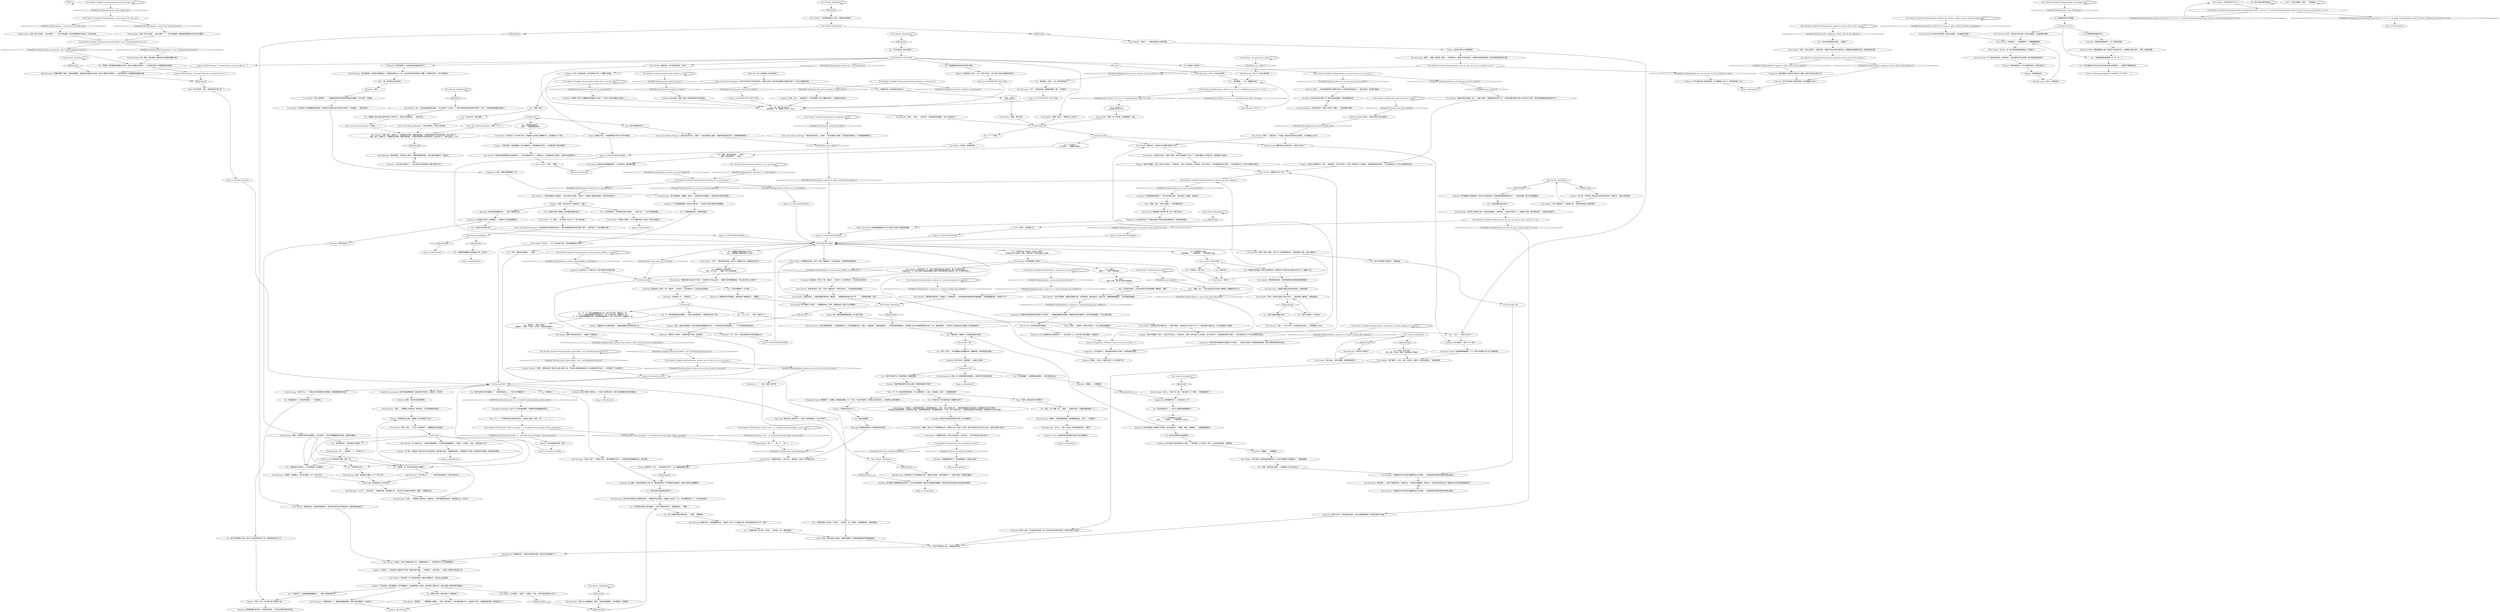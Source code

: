 # WHIRLING F1 / HARDIE AUTHORITY WC
# THE WHITE CHECK TO GET TO KLAASJE
# ==================================================
digraph G {
	  0 [label="START"];
	  1 [label="input"];
	  2 [label="You: “你先是告诉我有人被*强暴*了，却又不愿意说是*谁*。简直是废话！”（跺脚。）"];
	  3 [label="Authority: 大家都能看出来你做了一些错误的选择，下次你必须想出更好的说辞。"];
	  4 [label="The Gardener: “他当然是种族主义者了，看看他有多胖吧。”"];
	  5 [label="Kim Kitsuragi: “发生什么事了？”警督小声说，“我们彻底被*打败*了。在情况变得更加糟糕之前，我们走吧。”"];
	  6 [label="Authority: 没有‘回头路’了。"];
	  7 [label="You: “我明白了。再问个问题？”\n“我明白了，很好。可以的，没关系。还有别的问题吗？”"];
	  8 [label="Titus Hardie: “说你自己去吧。”他放下啤酒。“我们已经奉献了*十年*了！在我们重整马丁内斯之前，这里就是个垃圾场。”"];
	  9 [label="Authority: 还没到那一步——继续努力。"];
	  10 [label="Titus Hardie: “你想跟她谈谈吗，条子？行啊，我就给你一个谈话的机会，但你得给我放尊重点。”"];
	  11 [label="You: “谢谢，我们会找她的。”（总结。）\n“谢谢，我会找她的。”（总结。）"];
	  12 [label="Titus Hardie: “是啊——金发女郎，个子高挑。就在你们的房间过去两间。”他冲着楼上点点头。"];
	  13 [label="Jump to: [LYNCHUBENDGAME]"];
	  14 [label="Titus Hardie: “你指瑞瓦肖？不，她是个移民或者流民之类的吧。整个冬天都待在这儿。”\n“你指瑞瓦肖？不，我们的奥兰治迪斯科舞蹈小姐是个移民或者流民之类的吧。整个冬天都待在这儿。”"];
	  15 [label="You: “性，毒品*和*卡拉OK？”\n（局促地笑）“性，毒品和卡拉OK，对吗？”"];
	  16 [label="AUTHORITYWC FAIL HUB"];
	  17 [label="Titus Hardie: Variable[\"whirling.garte_vanishment_failed\"]"];
	  18 [label="Variable[\"whirling.garte_vanishment_failed\"]", shape=diamond];
	  19 [label="!(Variable[\"whirling.garte_vanishment_failed\"])", shape=diamond];
	  20 [label="You: “这与你无关，餐厅经理！”"];
	  21 [label="Garte, the Cafeteria Manager: “你是有……？”"];
	  22 [label="Titus Hardie: “而你真正做的事真的太他妈特别了——在我们面前吓尿了？”他靠过去。“到处骚扰街上的孩子，没有任何过错的孩子？”"];
	  23 [label="Titus Hardie: “我相信你说的。”他点点头。“要知道，卡莉在一家枪械店工作。”"];
	  24 [label="Titus Hardie: “伙计们……”大个子回头看了看。“你们能理解他在干嘛吗？”"];
	  25 [label="Titus Hardie: “你他妈的……”他凑得更近了，眯着眼睛看着你。"];
	  26 [label="Jump to: [Untitled hub (03)]"];
	  27 [label="Theo: “不，”一个平静的声音从房间后方传来：“他会这么做的。来吧，孩子——三、二……”"];
	  28 [label="Alain: “是啊，因为我还有点*想看*呢。”"];
	  29 [label="You: “没错，我们恢复正常吧，一起假装这一切从未发生过。”"];
	  30 [label="Authority: 别让他喝了。再试一次，快点！"];
	  31 [label="Titus Hardie: “卡拉洁·阿曼多。她就住在褴褛飞旋。长得很漂亮，银色连体衣，金色头发。”提图斯整理着帽子。“多多益善的阿曼多。”"];
	  32 [label="Jump to: [LYNCHUBENDGAME]"];
	  33 [label="Authority: 发生什么事了？你这是自作自受。你上次本应该让枪发挥作用的！你现在打算怎么脱身？"];
	  34 [label="Composure: 他试图让自己听上去很随意——但他脖子上的肌肉都绷紧了。"];
	  35 [label="Volition: 恐怕也不是*你*所想的那样。"];
	  36 [label="Untitled hub"];
	  37 [label="You: “我没有说任何种族歧视的言论！”"];
	  38 [label="Volition: 拜托，根本没有什么集会。直接问问题吧，你得把种族集会这件事抛到脑后。"];
	  39 [label="Titus Hardie: “你*他妈*在干什么？”"];
	  40 [label="Kim Kitsuragi: “可是……”警督看上去很忧虑，他低声说：“我不想把我的枪给你，特别是经过上一次之后。”"];
	  41 [label="Hand/Eye Coordination: 你的手指包裹着枪柄，食指滑进了扳机环。这是这样，开枪吧！"];
	  42 [label="You: “我准备自杀了，你这该死的婊子。”（扣动扳机。）"];
	  43 [label="Titus Hardie: Variable[\"whirling.hardie_took_loaded_gun\"]"];
	  44 [label="Variable[\"whirling.hardie_took_loaded_gun\"]", shape=diamond];
	  45 [label="!(Variable[\"whirling.hardie_took_loaded_gun\"])", shape=diamond];
	  46 [label="Volition: 不！还给曷城警督吧。现在还不算太迟——你仍然可以把它扭转为某种策略。"];
	  47 [label="Perception (Hearing): 在这个小小的机械装置里，你能够听到弹簧绷紧的声音……"];
	  48 [label="Authority: 二！一！快点，做好*这件*事。"];
	  49 [label="Authority: 不要有什么*扭转*，只要做*诚实*的事。扣动扳机！"];
	  50 [label="You: “恭喜你。我所看到的就是你们坐在一起讨论*莫妮卡的咪咪*——与此同时还有一位强暴受害者在那里。”"];
	  51 [label="Untitled hub (03)"];
	  52 [label="You: “所以你的意思是你们俩……很亲密？”"];
	  53 [label="Electrochemistry: 还有她和提图斯的*派对*又是怎么回事？听起来很有趣。"];
	  54 [label="Titus Hardie: Variable[\"whirling.hardies_suggestion_whats_with_all_the_silences\"]"];
	  55 [label="Variable[\"whirling.hardies_suggestion_whats_with_all_the_silences\"]", shape=diamond];
	  56 [label="!(Variable[\"whirling.hardies_suggestion_whats_with_all_the_silences\"])", shape=diamond];
	  57 [label="You: “大家都冷静！这只是一个表演！”（转向金）“金，请把枪给我？”"];
	  58 [label="Authority: 他已经受够了，现在他真的准备惹毛他们了。"];
	  59 [label="You: “金，我得到的回复根本没用。”（低声）“请帮帮我。”"];
	  60 [label="Titus Hardie: “别再丢人现眼了。你不*需要*知道，明白吗？我们已经解决了。”"];
	  61 [label="Titus Hardie: “怎么，现在你就当着我们的面——陷入某种*个人危机*了？”他似乎被这种突如其来的示弱吓了一跳。“少在我的酒吧里故作高深了。”"];
	  62 [label="Kim Kitsuragi: “我们已经*深深*陷入闹剧的泥潭了，”警督低声对你说到，又朝着门口走近了一步。“我们需要冷静一下，*之后*重头再来。”"];
	  63 [label="Titus Hardie: “你当然有！你一直在我的镇子上煽动*种族暴力*，到处说人是吉皮特。"];
	  64 [label="Titus Hardie: “滚出去，你这个种族歧视的小丑。”提图斯指着大门。“我的镇子决不允许有种族集会。”"];
	  65 [label="Authority: 你快被撕成碎片了！应该带着枪的，你是怎么想的？！"];
	  66 [label="Half Light: 我的天哪，别再这样了！不要！你的脸颊涨红，还出了很多汗……"];
	  67 [label="You: “你他妈的最好放尊重一点：五、四、三……”"];
	  68 [label="You: 把枪管放进自己的嘴里。"];
	  69 [label="Half Light: 警督的脸庞掠过一抹真情实感的恐慌。"];
	  70 [label="Kim Kitsuragi: “谢谢你。”他把枪塞回枪套，然后看着房间说：“大家，没什么好担心的——我的搭档就喜欢开这种玩笑。他就是你们口中的*阴郁*。”\n“你承诺过这能说得通的，但它根本说不通。”他把枪塞回枪套，然后看着房间说：“大家，没什么好担心的——我的搭档就喜欢开这种玩笑。他就是你们口中的*阴郁*。”"];
	  71 [label="The Gardener: “别指望你的*自杀未遂*能赢得这些人的同情——也别指望他们很快会把这件事抛之脑后。”"];
	  72 [label="Electrochemistry: 没错！来一段激情四射的慢跑吧，让那些不好的想法远离你。"];
	  73 [label="You: “我之前就问过了——你为什么要把受害者藏起来？”"];
	  74 [label="Untitled hub (02)"];
	  75 [label="Shanky: “就像是卡拉OK事件重演了，或是像他骚扰过的其他女孩一样。”"];
	  76 [label="Titus Hardie: “你说我们没有*帮助*别人？”他放下啤酒。“我做这份工作已经*十年*了！在我们接手这里之前，马丁内斯就是个垃圾场。”"];
	  77 [label="Titus Hardie: “只要你能*尊重*她。不准质问，不准骚扰她——否则就准备好被满货車的痛苦碾压。”他紧紧握着双拳。“听明白了吗？”"];
	  78 [label="Titus Hardie: Variable[\"whirling.hardies_composure_rc_klaasje_keeping_shit_together\"]"];
	  79 [label="Variable[\"whirling.hardies_composure_rc_klaasje_keeping_shit_together\"]", shape=diamond];
	  80 [label="!(Variable[\"whirling.hardies_composure_rc_klaasje_keeping_shit_together\"])", shape=diamond];
	  81 [label="Titus Hardie: Variable[\"whirling.klaasjeone_result_forgot_cop\"]"];
	  82 [label="Variable[\"whirling.klaasjeone_result_forgot_cop\"]", shape=diamond];
	  83 [label="!(Variable[\"whirling.klaasjeone_result_forgot_cop\"])", shape=diamond];
	  84 [label="Titus Hardie: Variable[\"whirling.hardies_reaction_speed_graffito_is_still_there\"]"];
	  85 [label="Variable[\"whirling.hardies_reaction_speed_graffito_is_still_there\"]", shape=diamond];
	  86 [label="!(Variable[\"whirling.hardies_reaction_speed_graffito_is_still_there\"])", shape=diamond];
	  87 [label="You: “上床了？”\n“你们上床了吗？”"];
	  88 [label="Titus Hardie: “那你是想去找他，还是想用更多的问题来纠缠老提图斯？”"];
	  89 [label="Titus Hardie: “那是你自己的问题，伙计。”他放下啤酒。“我管理这里已经十年了，你真该看看在我们过来*之前*的马丁内斯。现在这里快跟加姆洛克差不多了。”"];
	  90 [label="Kim Kitsuragi: “为什么？你自己有枪啊。”"];
	  91 [label="You: 树立在他们眼中的权威。"];
	  92 [label="You: Variable[\"whirling.hardie_authority_wc_to_get_klaasje\"]"];
	  93 [label="Variable[\"whirling.hardie_authority_wc_to_get_klaasje\"]", shape=diamond];
	  94 [label="!(Variable[\"whirling.hardie_authority_wc_to_get_klaasje\"])", shape=diamond];
	  95 [label="Jump to: [Hardiehub1]"];
	  96 [label="Titus Hardie: “真是够了……”提图斯擦了擦额头。“好吧，我们知道了，别在我的酒里下料！”他放低了声音。“我更喜欢塞尔维，她到底怎么了？”"];
	  97 [label="Eugene: “当然有了。卡莉说他们大量采购了彩纸、缎带还有扩音器……”他摇摇头。“还有*烟火*！卡莉在一家狂欢节商品店工作。”"];
	  98 [label="Titus Hardie: IsKimHere()"];
	  99 [label="IsKimHere()", shape=diamond];
	  100 [label="!(IsKimHere())", shape=diamond];
	  101 [label="Titus Hardie: IsKimHere()"];
	  102 [label="IsKimHere()", shape=diamond];
	  103 [label="!(IsKimHere())", shape=diamond];
	  104 [label="Eugene: “这个嘛，卡莉说你一直在成人尿布店附近转悠。只看不买，还羞于寻求帮助。”"];
	  105 [label="Kim Kitsuragi: “是啊——粪便、排泄物、便便——污秽的笑话，”警督干巴巴地总结。“如果你没有更多想说的，我们继续回到提问环节吧。”"];
	  106 [label="You: “什么？谁？——我吗？这是什么？”"];
	  107 [label="You: “我是有饮酒问题，而非对饮酒有意见。我同样也*不知道*怎么做好自己的工作，就跟你一样。”"];
	  108 [label="You: “你错了，我的确认识。”"];
	  109 [label="Kim Kitsuragi: “如果我们能建立起时间线的话，会很有帮助。”"];
	  110 [label="Jump to: [Hardiehub1]"];
	  111 [label="Titus Hardie: 他重复着：“是*法律*解决的，对吧？”"];
	  112 [label="You: “如果金在场，他会知道应该说什么。”"];
	  113 [label="You: “我要把你愚蠢的长毛脑袋扯下来，加尔特！”"];
	  114 [label="Kim Kitsuragi: “大家都冷静一下，”警督试图挽救局面。“我们有些问题想问，仅此而已。”"];
	  115 [label="You: “我才不是种族主义者！我只关心瑞瓦肖和它的人民，如果某些外国人认为……”"];
	  116 [label="Jump to: [NewspaperEndgame(\"HARDIES_SUICIDE\",  ...]"];
	  117 [label="Titus Hardie: “伙计们，这个条子竟然真的威胁要自杀，真是疯了。”"];
	  118 [label="Perception (Taste): 嘴唇尝到了一丝酸味，就像是腐蚀物。在一个冬天，年幼的你曾有一次把舌头贴在铁栏杆上。那是很久以前的事情了……"];
	  119 [label="You: “那个该死的婊子离开我了，我就知道。”"];
	  120 [label="Kim Kitsuragi: “没什么，只是个小误会。我们继续提问吧——警官？”"];
	  121 [label="Titus Hardie: “有啊，我有个问题。”那个大个子突然爆笑出声。“那他妈是什么鬼，你是个娘炮吗？”"];
	  122 [label="You: “强暴是什么时候的事？”\n“那么，呃，那个……强暴，是什么时候的事？”"];
	  123 [label="Empathy: 有点不对劲，他的愤怒……是因为占有欲。"];
	  124 [label="Titus Hardie: 他靠过去。“现在你又对*啤酒*有意见了吗？”"];
	  125 [label="You: “卡拉洁·阿曼多。很好。”（保持镇定。）"];
	  126 [label="You: Variable[\"whirling.hardies_composure_rc_klaasje_keeping_shit_together\"]"];
	  127 [label="Variable[\"whirling.hardies_composure_rc_klaasje_keeping_shit_together\"]", shape=diamond];
	  128 [label="!(Variable[\"whirling.hardies_composure_rc_klaasje_keeping_shit_together\"])", shape=diamond];
	  129 [label="Endurance: 听上去像是你的心脏病发作了——无论你说了什么，都不至于如此*糟糕*。请放松吧。"];
	  130 [label="Titus Hardie: IsKimHere()"];
	  131 [label="IsKimHere()", shape=diamond];
	  132 [label="!(IsKimHere())", shape=diamond];
	  133 [label="Authority: 她话说到一半停了下来。就这样——你成功了。他打算坦白了，但也有自己的条件。"];
	  134 [label="Titus Hardie: IsKimHere()"];
	  135 [label="IsKimHere()", shape=diamond];
	  136 [label="!(IsKimHere())", shape=diamond];
	  137 [label="Glen: “接着，老大！”高大的金发男子扔给他一罐啤酒，提图斯把它打开了。"];
	  138 [label="You: “大家都冷静！这只是一个表演！”（转向金）“金，你的枪。你的要更好些，更能说得通。”"];
	  139 [label="Titus Hardie: “行啊——随便。”"];
	  140 [label="Titus Hardie: “一直在说种族主义的鬼话——别以为我们不知道，*法斯卡*。这里的人都很信任我们，我们听到*抱怨*了。”"];
	  141 [label="Titus Hardie: Variable[\"whirling.hardie_failed_wc_once\"]"];
	  142 [label="Variable[\"whirling.hardie_failed_wc_once\"]", shape=diamond];
	  143 [label="!(Variable[\"whirling.hardie_failed_wc_once\"])", shape=diamond];
	  144 [label="Titus Hardie: Variable[\"whirling.hardie_failed_the_wc_second_time\"]"];
	  145 [label="Variable[\"whirling.hardie_failed_the_wc_second_time\"]", shape=diamond];
	  146 [label="!(Variable[\"whirling.hardie_failed_the_wc_second_time\"])", shape=diamond];
	  147 [label="You: “我是唯一能让这座小镇免于陷入*地狱*的人，而你还不愿意配合。”（伸出手指。）"];
	  148 [label="Titus Hardie: IsKimHere()"];
	  149 [label="IsKimHere()", shape=diamond];
	  150 [label="!(IsKimHere())", shape=diamond];
	  151 [label="Titus Hardie: IsKimHere()"];
	  152 [label="IsKimHere()", shape=diamond];
	  153 [label="!(IsKimHere())", shape=diamond];
	  154 [label="Authority: 请不要组织大规模处刑，你永远不可能成功的。单是后勤保障就够疯狂的了……问你的问题，做个正常的警察吧。"];
	  155 [label="Authority: 这位卡莉是个虚构的人，不过是个刻薄的玩笑。他们只是想看看你打算如何脱身。"];
	  156 [label="You: “你永远都无法忘记之后的五秒钟内会发生的事情了——如果你不尊重我的话！”"];
	  157 [label="Shanky: “他不会是要自杀吧，拜托！”"];
	  158 [label="Titus Hardie: IsTHCPresent(\"caustic_echo\")  or  Variable[\"inventory.ledger_caustic_echo\"]"];
	  159 [label="IsTHCPresent(\"caustic_echo\")  or  Variable[\"inventory.ledger_caustic_echo\"]", shape=diamond];
	  160 [label="!(IsTHCPresent(\"caustic_echo\")  or  Variable[\"inventory.ledger_caustic_echo\"])", shape=diamond];
	  161 [label="Kim Kitsuragi: “我们会破案的，看着我，别担心。”他突然变得平静起来。“这番*表演*没有任何帮助。”"];
	  162 [label="Jump to: [LYNCHUBENDGAME]"];
	  163 [label="Titus Hardie: “跟我的认识不一样。”"];
	  164 [label="Titus Hardie: IsKimHere()"];
	  165 [label="IsKimHere()", shape=diamond];
	  166 [label="!(IsKimHere())", shape=diamond];
	  167 [label="Titus Hardie: “那又怎样？你想从我这里得到什么？我们已经把那个混蛋解决了。”他拿起啤酒。"];
	  168 [label="Authority: 她话说到一半停了下来。就这样——你成功了。他打算坦白了，但也有自己的条件。"];
	  169 [label="Fat Angus: “你别再给她添麻烦了！”那个胖子脱口而出。“她只是走了点霉运，仅此而已。”"];
	  170 [label="Suggestion: 行吧，结果比预期的要好一些。"];
	  171 [label="Jump to: [Kim Kitsuragi: \"\"Congratulations on the graffito re...\"]"];
	  172 [label="You: “我们再试一次吧——金，把你的枪给我。”"];
	  173 [label="Authority: 你不必成为每个笑话的笑柄，这让警督面上无光了。"];
	  174 [label="Drama: 他做的不错，一场值得赞扬的*我才不在乎*的表演。"];
	  175 [label="Eugene: “是啊，你没在听吗？已经结束了。完结！”"];
	  176 [label="Encyclopedia: *法斯卡*——那是法西斯主义者的简称。"];
	  177 [label="Kim Kitsuragi: 警督转向你。“除非你还有别的问题，我们应该出去透透气了。”"];
	  178 [label="Kim Kitsuragi: “他不是个种族主义者，也没有任何集会。”他转向你。“也没有卡莉这个人，这就是个笑话。我们继续询问——或者出去透透气。”"];
	  179 [label="Titus Hardie: “你一直这么说——我真的很想相信你，不过现在越来越困难了。”他抿了一口啤酒。“尤金，卡莉没说什么吗？”"];
	  180 [label="You: “我想回去了。”"];
	  181 [label="You: 把枪还给警督。"];
	  182 [label="Shanky: “真是够疯狂的。”"];
	  183 [label="Titus Hardie: Variable[\"whirling.hardies_rhetoric_kim_trying_to_offer_conuter_narrative_desperately\"]"];
	  184 [label="Variable[\"whirling.hardies_rhetoric_kim_trying_to_offer_conuter_narrative_desperately\"]", shape=diamond];
	  185 [label="!(Variable[\"whirling.hardies_rhetoric_kim_trying_to_offer_conuter_narrative_desperately\"])", shape=diamond];
	  186 [label="Jump to: [LYNCHUBENDGAME]"];
	  187 [label="Authority: 当你环视着这个满是男人的房间，他们浑身臭汗、咒骂着、喝酒、大嚼烟草…….这看起来眼熟吗？"];
	  188 [label="Titus Hardie: “我认识她。”他环视四周，房间里鸦雀无声。"];
	  189 [label="Perception (Sight): 金的嘴角微微抽搐了一下，他对于所谓的*认识*有了某种预感。"];
	  190 [label="Suggestion: 别再跟他作对了，你已经试过一次了。"];
	  191 [label="Titus Hardie: Variable[\"whirling.klaasje_i_wanna_have_fuck_with_you\"]"];
	  192 [label="Variable[\"whirling.klaasje_i_wanna_have_fuck_with_you\"]", shape=diamond];
	  193 [label="!(Variable[\"whirling.klaasje_i_wanna_have_fuck_with_you\"])", shape=diamond];
	  194 [label="You: “卡拉OK？”\n“你们唱卡拉OK了吗？”"];
	  195 [label="Titus Hardie: CheckItem(\"gun_villiers\")"];
	  196 [label="CheckItem(\"gun_villiers\")", shape=diamond];
	  197 [label="!(CheckItem(\"gun_villiers\"))", shape=diamond];
	  198 [label="Authority: 你已经试过枪的事了吗？我听说用枪挺棒的，而且效果很好呢。"];
	  199 [label="Jump to: [AUTHORITYWC FAIL HUB]"];
	  200 [label="Garte, the Cafeteria Manager: “看在老天爷的份上，别喊了！”柜台后面的人喊道。“别碰坏我店里的东西了！别再惹那群笨蛋了！”"];
	  201 [label="Titus Hardie: “你当然有。”他抿了一口啤酒。“尤金，卡莉不是在尿布店工作吗？”"];
	  202 [label="You: “我才不是种族主义者，你看看我的搭档！”"];
	  203 [label="Jump to: [Hardiehub1]"];
	  204 [label="Jump to: [Hardiehub1]"];
	  205 [label="Kim Kitsuragi: “可是……”警督看上去很忧虑，他低声说：“我不想把我的枪给你。”"];
	  206 [label="Untitled hub (02)"];
	  207 [label="Kim Kitsuragi: “你在干什么？！”短而冰冷的枪管触及你的嘴唇，感觉就像钢铁与地狱。"];
	  208 [label="You: “这就是我的想法，这是我的脑袋。”"];
	  209 [label="Titus Hardie: Variable[\"whirling.necktie_personified\"]  and  CheckEquipped(\"neck_tie\")"];
	  210 [label="Variable[\"whirling.necktie_personified\"]  and  CheckEquipped(\"neck_tie\")", shape=diamond];
	  211 [label="!(Variable[\"whirling.necktie_personified\"]  and  CheckEquipped(\"neck_tie\"))", shape=diamond];
	  212 [label="Pain Threshold: 住手。在你的头颅中间有一处你从未触及，无法触碰的*瘙痒*……"];
	  213 [label="You: “那么，呃，请看，呃……表演。”（把枪还回去，它看起来越来越吓人了。）"];
	  214 [label="Glen: “你才不会呢，老兄。他他妈的是个胆小鬼！”"];
	  215 [label="Titus Hardie: Variable[\"pier.cindy_main_hub_reached\"]"];
	  216 [label="Variable[\"pier.cindy_main_hub_reached\"]", shape=diamond];
	  217 [label="!(Variable[\"pier.cindy_main_hub_reached\"])", shape=diamond];
	  218 [label="You: “*你*跟她是什么关系？”\n“那么……”（挠挠头。）“你跟她是什么关系？”"];
	  219 [label="Elizabeth: “提图斯没有任何隐瞒。”她转向那个魁梧的男人。“提图斯……”"];
	  220 [label="Eugene: “老兄，我去过加姆洛克。那地方看起来就像副现代艺术。十多岁的孩子持枪混迹街头——八个不同的帮派争权夺利……”"];
	  221 [label="Kim Kitsuragi: 警督拿出自己的笔记本。“她叫什么名字？”"];
	  222 [label="You: “奥兰治迪斯科舞蹈小姐？”"];
	  223 [label="You: “好吧。”\n“好吧，好吧，我们也不是必须得知道。”"];
	  224 [label="Titus Hardie: “是啊，吸过了。跟你有什么关系吗？”"];
	  225 [label="You: （转向警督。）“金，我需要你的枪。”"];
	  226 [label="Authority: 这不是他所想象的样子——这是个很棒的主意。"];
	  227 [label="You: “你不是法律，我才是法律！”"];
	  228 [label="Kim Kitsuragi: “我向你保证，并没有什么危机，”警督试图挽救局面。“我们有些问题想问，仅此而已。”"];
	  229 [label="Jump to: [Hardiehub1]"];
	  230 [label="Garte, the Cafeteria Manager: “等等，*什么*？！”"];
	  231 [label="You: “我没有骚扰过任何孩子！”"];
	  232 [label="Jump to: [Hardiehub1]"];
	  233 [label="Titus Hardie: “我相信你说的，这听上去很真实。”他点点头。“卡莉不是在幼儿园工作吗？”"];
	  234 [label="Shanky: “但我早就知道他不会这么做的！我就知道他是个懦夫！”"];
	  235 [label="Elizabeth: “提图斯……”他看着她。"];
	  236 [label="Esprit de Corps: “你见过爱普柯特吗——老佩迪鲁的女儿？”麦考伊警督问到。“嗯哼。”托森回答。“她的屁股真是……”麦考伊赞赏地晃着头。“虽然那个老头叫她爱普柯特有点怪，不过，我的意思是——我又有什么资格去说三道四呢？想去烤肉店吗？”"];
	  237 [label="You: （点头。）“她叫什么名字？”"];
	  238 [label="Titus Hardie: CheckItem(\"gun_villiers\")"];
	  239 [label="CheckItem(\"gun_villiers\")", shape=diamond];
	  240 [label="!(CheckItem(\"gun_villiers\"))", shape=diamond];
	  241 [label="Half Light: 听上去好像有人的水坝坏掉了。"];
	  242 [label="Authority: 怎么回事，你现在是种族主义者了吗？集会是真的吗？请不要组织任何集会，那会让你看上去很糟糕的！"];
	  243 [label="Eugene: “这个嘛，卡莉说你一直在日托中心附近转悠。躲在灌木丛里，儿童攀登架旁边。打算带孩子们去做一些奇怪的实地考察，目的地是你家里……”"];
	  244 [label="Kim Kitsuragi: “根本没有什么卡莉或者幼儿园。”警督对你说着，以防你理解不了。“这是个笑话，而且我们偏题了。”"];
	  245 [label="Jump to: [Hardiehub1]"];
	  246 [label="You: “没有别的办法了。”"];
	  247 [label="You: 但我想用枪指着*他们*。"];
	  248 [label="Untitled hub (03)"];
	  249 [label="Horrific Necktie: “*兄弟*，要是你自杀了我们该上哪儿找乐子去。”用你的大脑把包厢染红听上去的确非常有冲击力——但然后呢？什么都没有了。"];
	  250 [label="Titus Hardie: “阴郁？”那个大个子突然爆笑出声。“那是什么鬼，你是个小丑吗？我们已经四年没见过RCM的人，直到*这家伙*出现了！”"];
	  251 [label="Theo: “不，不。我还是愿意相信他。”老人慢慢地吸了一口烟。“会有那么一天的——他有那副表情。”"];
	  252 [label="You: “哈哈大家，你们喜欢我这个有趣的玩笑吗？”"];
	  253 [label="The Gardener: “别指望你的*自杀未遂*能赢得这些人的同情——也别指望他们很快会把这件事抛之脑后。”"];
	  254 [label="Empathy: 他无比庆幸现在那把枪又回到了自己的腰带上。"];
	  255 [label="Jump to: [AUTHORITYWC FAIL HUB]"];
	  256 [label="You: “所以她不是本地人咯？”"];
	  257 [label="LYNCHUBENDGAME"];
	  258 [label="Titus Hardie: “你觉得我是什么意思？”"];
	  259 [label="Glen: “闭嘴，安吉！”他拍了拍脑门。“她不需要你帮忙……”"];
	  260 [label="Titus Hardie: Variable[\"whirling.hardie_failed_authority_wc_third_time\"]"];
	  261 [label="Variable[\"whirling.hardie_failed_authority_wc_third_time\"]", shape=diamond];
	  262 [label="!(Variable[\"whirling.hardie_failed_authority_wc_third_time\"])", shape=diamond];
	  263 [label="Authority: 你排除了*那么*多糟糕的选项真是太*疯狂*了！这次什么都不能阻止你成功了！"];
	  264 [label="Eugene: “卡莉说他们一直试图组织一场*种族集会*，天知道那是什么意思。在经济陷入困境之前，设法让那些*吉皮特*离开瑞瓦肖……”"];
	  265 [label="Eugene: “妈的，老大。他*真的*是个种族主义者！”"];
	  266 [label="Titus Hardie: Variable[\"yard.cuno_punchhub_reached\"]"];
	  267 [label="Variable[\"yard.cuno_punchhub_reached\"]", shape=diamond];
	  268 [label="!(Variable[\"yard.cuno_punchhub_reached\"])", shape=diamond];
	  269 [label="Kim Kitsuragi: “当警察？”他歪着头，似乎在打量你，过了一阵子之后……"];
	  270 [label="Titus Hardie: 他揉了揉左侧的太阳穴。“如果你一定要的话。”"];
	  271 [label="Drama: 每个人都有想要隐瞒的秘密，他*当然*也是。"];
	  272 [label="Eugene: “他们什么都看不见，老兄。”他转向你。“孩子们中枪了，我们一周内发生了三起枪击，到处都是该死的涂鸦——你们这些条子三十年代以来再没出现过。”"];
	  273 [label="Titus Hardie: 他用自己的啤酒罐指着你。“记住我的话：满货車的痛苦。”"];
	  274 [label="Untitled hub (02)"];
	  275 [label="Suggestion: “无论你做什么，都不要告诉他你*认识她*。这听起来很*荒唐*。"];
	  276 [label="Suggestion: 怎么都不说话了？好像这些家伙不知道该做何感想似的。你应该继续挑刺……"];
	  277 [label="Untitled hub"];
	  278 [label="Suggestion: 他真是费尽心机地努力适应这个话题，目前你只能问出那么多了。"];
	  279 [label="Kim Kitsuragi: “住在酒吧里。坐在他们的肥屁股上，仿佛是这里的主人一样。与此同时周边环境变得一团糟，尸体被吊在树上，孩子们被枪击……”"];
	  280 [label="Titus Hardie: “所有人都闭嘴！！！”提图斯响亮的男中音回荡在餐厅的墙壁上，整个餐厅一片寂静。"];
	  281 [label="Garte, the Cafeteria Manager: “看在老天爷的份上，别喊了！”柜台后面的人喊道。“别在我的店里撞人了！别再惹那群笨蛋了！”"];
	  282 [label="You: “也许你是对的，也许我根本就不是法律。”（对自己说。）“也许大家都在骗我……”"];
	  283 [label="You: “闭嘴，招待！”"];
	  284 [label="Titus Hardie: “冷静，宝贝。这算什么？”提图斯张开双臂，温柔的微笑着。“在我的酒吧里可不能互扇巴掌，这也太丢人了。”\n“冷静，宝贝。这算什么？”提图斯张开双臂，温柔的微笑着。“在我的酒吧里可不能互扇巴掌，这也太丢人了。要打出去打，行吗？”"];
	  285 [label="Titus Hardie: IsKimHere()"];
	  286 [label="IsKimHere()", shape=diamond];
	  287 [label="!(IsKimHere())", shape=diamond];
	  288 [label="Eugene: “卡莉说他们一直试图策划一场大规模处刑。”他轻蔑地摇了摇头。“大批量采购了枪支和弹药。”"];
	  289 [label="Titus Hardie: IsKimHere()"];
	  290 [label="IsKimHere()", shape=diamond];
	  291 [label="!(IsKimHere())", shape=diamond];
	  292 [label="Kim Kitsuragi: “不过*是什么*……？”他没听清后面的话，片刻的沉默过后……"];
	  293 [label="Kim Kitsuragi: “警探。”他想把手放在你的肩膀上，但又放弃了。“我们不需要解释任何东西，直接问问题吧。”"];
	  294 [label="Kim Kitsuragi: 沉默。他歪着头打量你，过了一阵子之后……"];
	  295 [label="Kim Kitsuragi: “谢谢你。”他把枪塞回枪套，然后看着房间说：“那么——有问题吗？”"];
	  296 [label="Titus Hardie: CheckItem(\"gun_villiers\") == true  or  CheckItem(\"gun_ruby\") == true"];
	  297 [label="CheckItem(\"gun_villiers\") == true  or  CheckItem(\"gun_ruby\") == true", shape=diamond];
	  298 [label="!(CheckItem(\"gun_villiers\") == true  or  CheckItem(\"gun_ruby\") == true)", shape=diamond];
	  299 [label="You: 我之前在哪里见过这幅场景？"];
	  300 [label="Titus Hardie: “关系？！他们他妈的没有一点关系！他强暴了她，这就是他们的关系！”"];
	  301 [label="Titus Hardie: IsKimHere()"];
	  302 [label="IsKimHere()", shape=diamond];
	  303 [label="!(IsKimHere())", shape=diamond];
	  304 [label="Eugene: “他们不会懂的，老兄——他们又不在这儿。”他转向你。“我们一周内发生了三起枪击，孩子们死去了，到处都是该死的*涂鸦*——你们这些条子三十年代以来再没出现过。”"];
	  305 [label="You: “你说得对，我不认识。”"];
	  306 [label="Titus Hardie: “好孩子。”"];
	  307 [label="Titus Hardie: “我不明白这好在哪里。”"];
	  308 [label="Titus Hardie: “是啊，好几千首呢，所有歌都唱了一遍。”"];
	  309 [label="Titus Hardie: Variable[\"whirling.hardies_suggestion_whats_with_all_the_silences\"]"];
	  310 [label="Variable[\"whirling.hardies_suggestion_whats_with_all_the_silences\"]", shape=diamond];
	  311 [label="!(Variable[\"whirling.hardies_suggestion_whats_with_all_the_silences\"])", shape=diamond];
	  312 [label="Drama: 我的天呐，艺术——他们用来对付你了，这一切都是扭曲的幻影！"];
	  313 [label="Kim Kitsuragi: “没有什么大规模处刑，警官。”他担忧地看着你。“问问题就行，别跑偏了。”"];
	  314 [label="Jump to: [Hardiehub1]"];
	  315 [label="Titus Hardie: “*这个*我就信了。”他指着下面。“而且现在地板上全是排泄物。”"];
	  316 [label="Titus Hardie: Variable[\"yard.hanged_failed_shooting_body_down\"] == true  or  Variable[\"yard.hangedman_tried_to_shoot_cunoesse_and_missed\"] == true"];
	  317 [label="Variable[\"yard.hanged_failed_shooting_body_down\"] == true  or  Variable[\"yard.hangedman_tried_to_shoot_cunoesse_and_missed\"] == true", shape=diamond];
	  318 [label="!(Variable[\"yard.hanged_failed_shooting_body_down\"] == true  or  Variable[\"yard.hangedman_tried_to_shoot_cunoesse_and_missed\"] == true)", shape=diamond];
	  319 [label="You: “相信我，金。我不过是具血肉之躯罢了。"];
	  320 [label="Titus Hardie: “冷静，尚克……”领头人示意他停下。“我想看看之后的发展。”"];
	  321 [label="Authority: *我想用枪指着他们*，呸！别再发牢骚了。"];
	  322 [label="Rhetoric: 他拼命想给出一个与之相悖的说法，但却无能为力。"];
	  323 [label="Titus Hardie: “你不认识她。”"];
	  324 [label="You: “你们一定是——你们就像真正的警察似的。喝着啤酒，手抓裆部坐在那里。”"];
	  325 [label="You: “我觉得我认识她。”\n“我觉得我……”（局促地笑。）“我觉得我认识她。”"];
	  326 [label="You: “好吧，有多了解？”\n“哦，好吧。可以的，很好。但究竟有多了解呢？”"];
	  327 [label="Titus Hardie: “够了解的了，条子。我们一起派对，她是几个月前来这里的。”他抱起双臂。"];
	  328 [label="You: “下一个问题。”"];
	  329 [label="Titus Hardie: “真该死，赶快结束吧……”"];
	  330 [label="Titus Hardie: “当然——为什么不呢。你可能已经见过她了。”他冲着楼上点点头。"];
	  331 [label="Horrific Necktie: 哦，是她，绝对是她。是那位奥兰治迪斯科舞蹈小姐。"];
	  332 [label="Rhetoric: 冷静点，正常点。试着忘记这个*小小的挫折*吧。"];
	  333 [label="You: “好的，那就先到这里吧。”（总结。）"];
	  334 [label="Authority: 那么……其余那些稀奇的东西都只是为了让手枪事件更加吸引人。但无论如何，有可能行得通。"];
	  335 [label="Titus Hardie: Variable[\"whirling.hardie_authority_wc_to_get_klaasje\"]"];
	  336 [label="Variable[\"whirling.hardie_authority_wc_to_get_klaasje\"]", shape=diamond];
	  337 [label="!(Variable[\"whirling.hardie_authority_wc_to_get_klaasje\"])", shape=diamond];
	  338 [label="Titus Hardie: “去你的吧！他的眼睛紧紧盯着金。你根本没见过我们来之前这地方的样子。到处都是……该死的涂鸦……”"];
	  339 [label="Glen: “嘿，我们根本没必要忍受……”"];
	  340 [label="Titus Hardie: “不，混蛋——*你*就是个无名小卒。*我*才是法律！”"];
	  341 [label="Garte, the Cafeteria Manager: “他们不会告诉你*任何东西*的，你看不出来吗？我不能让警察在这里做*审讯*了，客人们还要吃饭呢……”"];
	  342 [label="Authority: 你不必成为每个笑话的笑柄，这让警督面上无光了。坚持你的观点，枪。"];
	  343 [label="Half Light: 房间里的压力上升至沸点。"];
	  344 [label="You: “我不会把这个案子搞砸的！”（手指放在扳机上。）“你们*会*尊重我的！”"];
	  345 [label="Titus Hardie: IsTHCPresent(\"white_mourning\")  or  Variable[\"inventory.ledger_white_mourning\"]"];
	  346 [label="IsTHCPresent(\"white_mourning\")  or  Variable[\"inventory.ledger_white_mourning\"]", shape=diamond];
	  347 [label="!(IsTHCPresent(\"white_mourning\")  or  Variable[\"inventory.ledger_white_mourning\"])", shape=diamond];
	  348 [label="Jump to: [Untitled hub (03)]"];
	  349 [label="Titus Hardie: Variable[\"whirling.hardies_volition_not_too_late_to_turn_it_into_joke\"]"];
	  350 [label="Variable[\"whirling.hardies_volition_not_too_late_to_turn_it_into_joke\"]", shape=diamond];
	  351 [label="!(Variable[\"whirling.hardies_volition_not_too_late_to_turn_it_into_joke\"])", shape=diamond];
	  352 [label="Esprit de Corps: 他很庆幸现在那把枪又回到了自己的腰带上。"];
	  353 [label="You: “重点不是谁干的，而是受害者。她需要帮助。”"];
	  354 [label="Titus Hardie: “嗯？”"];
	  355 [label="Authority: 你认为那个地方被叫做*41分局*——同样满是（几乎全是）*男人*，坐在桌子旁胡扯，消磨时间。"];
	  356 [label="Elizabeth: “提图斯……”他看着她。"];
	  357 [label="Elizabeth: “行了，够了。所有这些都与你声称的调查无关。”"];
	  358 [label="Jump to: [Hardiehub1]"];
	  359 [label="Jump to: [LYNCHUBENDGAME]"];
	  360 [label="Titus Hardie: Variable[\"whirling.hardies_just_put_the_gun_in_your_mouth\"] == true"];
	  361 [label="Variable[\"whirling.hardies_just_put_the_gun_in_your_mouth\"] == true", shape=diamond];
	  362 [label="!(Variable[\"whirling.hardies_just_put_the_gun_in_your_mouth\"] == true)", shape=diamond];
	  363 [label="Authority: 几乎已经无力回天了……我不是告诉过你要选择*正确*的选项了吗？"];
	  364 [label="Garte, the Cafeteria Manager: “别在我店里大喊该死的法律了！”餐厅经理用刺耳的声音打断了争吵。“我们明白了，你们*都是*法律！”"];
	  365 [label="You: “我才没有尿裤子呢！”"];
	  366 [label="Titus Hardie: “你在说什么？你只剩下枪了！朝着老太太的脸上挥舞着它们，还试图枪杀一个孩子……”"];
	  367 [label="Untitled hub"];
	  368 [label="Kim Kitsuragi: “不，事实并非如此。”他转向你。“这段*表演*完全没必要，现在快把我的枪给我。”"];
	  369 [label="Kim Kitsuragi: “再次重申——这是个阴郁的玩笑。”他转向你。“不如我们去散散步，笑话大王。在我们继续询问之前？慢跑或许会对你有些积极的影响。“"];
	  370 [label="Jump to: [Hardiehub1]"];
	  371 [label="Kim Kitsuragi: “你有多*了解*她？”"];
	  372 [label="Untitled hub"];
	  373 [label="You: “不，我也是啤酒的疯狂拥趸——*而且*比起帮助别人，我更喜欢自己打飞机。”"];
	  374 [label="Eugene: “他们不会懂的，老兄。他们又不在这儿。”他转向你。“我们一周内发生了三起枪击，孩子们死去了，到处是都该死的*涂鸦*——你们这些条子三十年代以来再没出现过。”"];
	  375 [label="Reaction Speed: 实际上，涂鸦并没有*完全*清除吧？"];
	  376 [label="Kim Kitsuragi: “没什么。”他斜了你一眼。“我们还有*几个*问题——然后就能离开了。”"];
	  377 [label="Composure: 你莫名地在受害者名字后面加了句*很好*——你鼓胀的眼睛仿若野兽。提图斯奇怪地盯着你时，你的手指开始颤抖，汗水汇聚在前额。"];
	  378 [label="Inland Empire: 该死！那个女孩是……楼上的那个？！一定不可能是她！她知道你醉到都忘记自己是个警察了……"];
	  379 [label="Glen: “你手里没有酒。”高大的金发男子扔给提图斯一罐啤酒。“接着！”"];
	  380 [label="Jump to: [LYNCHUBENDGAME]"];
	  381 [label="Titus Hardie: “是啊，差不多吧。”"];
	  382 [label="Titus Hardie: Variable[\"whirling.hardies_do_not_say_you_know_klaasje\"]"];
	  383 [label="Variable[\"whirling.hardies_do_not_say_you_know_klaasje\"]", shape=diamond];
	  384 [label="!(Variable[\"whirling.hardies_do_not_say_you_know_klaasje\"])", shape=diamond];
	  385 [label="Titus Hardie: Variable[\"whirling.hardies_just_put_the_gun_in_your_mouth\"]"];
	  386 [label="Variable[\"whirling.hardies_just_put_the_gun_in_your_mouth\"]", shape=diamond];
	  387 [label="!(Variable[\"whirling.hardies_just_put_the_gun_in_your_mouth\"])", shape=diamond];
	  388 [label="Authority: 请不要在儿童攀登架旁边闲晃了。无论你在那里做什么都会让你看起来很糟糕，而且这对你和这些家伙之间没有任何帮助。"];
	  389 [label="You: “我不再害怕了，我知道自己的职责。”"];
	  390 [label="Jump to: [Untitled hub (03)]"];
	  391 [label="You: “有人被强暴了，她需要做心理咨询——我们得和她谈谈。”"];
	  392 [label="Titus Hardie: “你想*帮*她吗，条子？行啊，我就给你一个帮忙的机会——但你得给我放尊重点。”"];
	  393 [label="Titus Hardie: 他气到喝不下去酒了。“你想跟她谈谈？行啊，去跟她谈吧！我没什么好隐瞒的。”"];
	  394 [label="You: “卡-卡拉洁？”\n“卡-卡拉洁？”（调整你的领带。）"];
	  395 [label="Titus Hardie: 提图斯看了他们俩一眼，两个人都不说话了。"];
	  396 [label="Jump to: [AUTHORITYWC FAIL HUB]"];
	  397 [label="Titus Hardie: Variable[\"whirling.hardies_just_put_the_gun_in_your_mouth\"] == true"];
	  398 [label="Variable[\"whirling.hardies_just_put_the_gun_in_your_mouth\"] == true", shape=diamond];
	  399 [label="!(Variable[\"whirling.hardies_just_put_the_gun_in_your_mouth\"] == true)", shape=diamond];
	  400 [label="Jump to: [Hardiehub1]"];
	  401 [label="Rhetoric: 他*不*喜欢那个措辞，我也一样。"];
	  402 [label="Kim Kitsuragi: “为什么？你自己有枪啊。”"];
	  403 [label="Conceptualization: 也许你是对的。其他人只是为了充数——让枪的事更*显眼*。"];
	  404 [label="You: “如果你冷静下来想想，我们都是这里的法律。”"];
	  405 [label="Garte, the Cafeteria Manager: “你这么做的话，*当然*关我的事……”"];
	  406 [label="You: “那是个谎言！根本没有什么‘种族集会’！”"];
	  407 [label="Titus Hardie: “给我滚出去，你这种族战争贩子。我们是不会参与你们的集会的，别再试图拉拢我们了。”"];
	  408 [label="Jump to: [Hardiehub1]"];
	  409 [label="Shanky: “这他妈是怎么回事，提图斯？他们在嘀咕什么呢？”"];
	  410 [label="You: “我知道自己在做什么，这不是我第一天当警察了。”"];
	  411 [label="Kim Kitsuragi: “小心点——已经上膛了。”他解开枪套，把枪递给了你。它在你手中出奇的轻巧新奇，就像一个有趣的玩具。"];
	  412 [label="Authority: *每个人*都知道要怎么做！但你是个特立独行的人，你要把它指向*自己*。快啊，给他们看看。"];
	  413 [label="Inland Empire: *亲一个……亲一个……亲一个……*"];
	  414 [label="You: “我需要金和他的枪进行我的*表演*。”"];
	  415 [label="Kim Kitsuragi: “为什么？”"];
	  416 [label="Kim Kitsuragi: “恭喜你清除了涂鸦。”他转向提图斯。我所看到的就是你们坐在一起讨论*莫妮卡的咪咪*——与此同时还有一位强暴受害者就在这里。”"];
	  417 [label="Titus Hardie: “他是在我们杀他之前下手的，不过他再也不会这么做了。”他把半空的啤酒罐压扁。“所以这又有什么关系呢？”"];
	  418 [label="Jump to: [Suggestion: \"Whatever you do, do not to tell him...\"]"];
	  419 [label="Jump to: [Hardiehub1]"];
	  420 [label="Kim Kitsuragi: “不行，”他低声说着，连看都没看你一眼。“不可能的。”"];
	  421 [label="You: “太他妈对了，没必要再躲躲藏藏的了——我是个自豪的瑞瓦肖人！”"];
	  422 [label="Authority: 这次一定会成功的，你已经排除了第一个*糟糕*的选项。"];
	  423 [label="Authority: 好吧，这次……是来真的了。你已经排除了*两个*糟糕的选项——胜算站在你这边！"];
	  424 [label="Kim Kitsuragi: 警督点点头，转身朝着房间说：“知道吗？你们*一定*是条子吧。因为这就是条子的工作，对吧？”"];
	  425 [label="You: 就这样？就这些？"];
	  426 [label="You: “我甚至都没有枪！”\n（说谎。）“我甚至都没有枪！”"];
	  427 [label="Titus Hardie: IsKimHere()"];
	  428 [label="IsKimHere()", shape=diamond];
	  429 [label="!(IsKimHere())", shape=diamond];
	  430 [label="Authority: 发生什么事了？你这是自作自受。永远记得要随身带枪！你现在打算怎么脱身？"];
	  431 [label="Volition: 是的——就是你。别再大声说话了，听上去感觉你要崩溃了。"];
	  432 [label="Authority: 很好，现在把它放进嘴里吧。"];
	  433 [label="Pain Threshold: 在你的头颅中间有一处你从未触及，无法触碰的*瘙痒*……"];
	  434 [label="Kim Kitsuragi: “呃……”"];
	  435 [label="You: “你们好像漏掉了一处涂鸦。”"];
	  436 [label="You: “我明白的，提图斯。你们就是这里的*权威*。”"];
	  437 [label="You: “她跟那个雇佣兵是什么关系？”\n“呃……那她跟那个雇佣兵是什么关系？”"];
	  438 [label="Jump to: [LYNCHUBENDGAME]"];
	  439 [label="Suggestion: 你在说什么？别那么说，现在不是吹毛求疵的时候。"];
	  440 [label="Jump to: [Titus Hardie: \"\"So what? What do you want from me?...\"]"];
	  441 [label="Composure: 你莫名地在受害者名字后面加了句*很好*——但没有人留意。你的脊梁挺得笔直，这些人都未曾怀疑你见过她。"];
	  442 [label="Titus Hardie: “没有，只是上床而已。”他很平静。“我是不会告诉你任何细节的，如果那是你后面想问的话。别他妈多管闲事。”"];
	  443 [label="Titus Hardie: Variable[\"whirling.klaasje_i_wanna_have_fuck_with_you\"]"];
	  444 [label="Variable[\"whirling.klaasje_i_wanna_have_fuck_with_you\"]", shape=diamond];
	  445 [label="!(Variable[\"whirling.klaasje_i_wanna_have_fuck_with_you\"])", shape=diamond];
	  446 [label="Inland Empire: 该死！那个女孩是……楼上的那个？！一定不可能是她！还记得你跟她说过的话吗？你说过你想……"];
	  447 [label="Titus Hardie: “是的——是的——以及不是。”他直视着你的眼睛。“有什么想说的吗？”"];
	  448 [label="You: 沉默不语。"];
	  449 [label="Authority: 树立权威，没错！权威！狂热的想法掠过你的头脑。"];
	  450 [label="Elizabeth: “格伦……”"];
	  451 [label="Titus Hardie: IsKimHere()"];
	  452 [label="IsKimHere()", shape=diamond];
	  453 [label="!(IsKimHere())", shape=diamond];
	  454 [label="Kim Kitsuragi: “呃……”他犹豫了一下。“那*是*什么？”"];
	  455 [label="Eugene: “他他妈的在说什么？”"];
	  456 [label="Kim Kitsuragi: “没什么，把枪给我。”"];
	  457 [label="Shanky: “你他妈说什么呢——枪？”他生气地问。“没人会允许你在这里舞刀弄枪的。”"];
	  458 [label="You: “不，不。我也会醉醺醺地去工作。我才不在乎呢，就跟你们一样。”\n“不，不。我醉到把車都开到海里去了。我一点也不在乎，就跟你们一样。”\n“不，不！我喜欢喝的酩酊大醉，然后按种族偏见抓人。我一点也不在乎，就跟你们一样。”"];
	  459 [label="Titus Hardie: IsKimHere()"];
	  460 [label="IsKimHere()", shape=diamond];
	  461 [label="!(IsKimHere())", shape=diamond];
	  462 [label="Titus Hardie: “如果你没有——如果你胆敢*质疑*她，骚扰她……”提图斯用拳头敲了敲下巴。“……满货車的痛苦，老兄。”"];
	  463 [label="You: “你说你们在一起派对，这是什么意思？”\n“你说你们在一起派对。很好，这很不错。但你这话是什么意思？”"];
	  464 [label="Titus Hardie: Variable[\"whirling.necktie_personified\"]  and  CheckEquipped(\"neck_tie\")"];
	  465 [label="Variable[\"whirling.necktie_personified\"]  and  CheckEquipped(\"neck_tie\")", shape=diamond];
	  466 [label="!(Variable[\"whirling.necktie_personified\"]  and  CheckEquipped(\"neck_tie\"))", shape=diamond];
	  467 [label="You: “我们可以建立一个时间线。”"];
	  468 [label="Titus Hardie: “好吧，也许两个星期？我记不清了……我还得来一罐啤酒。”他转向格伦。"];
	  469 [label="You: “毒品？”\n“嗑药了？”（避开了他的凝视。）"];
	  0 -> 0
	  1 -> 90
	  2 -> 59
	  4 -> 427
	  5 -> 242
	  6 -> 293
	  7 -> 270
	  8 -> 374
	  9 -> 372
	  10 -> 462
	  11 -> 273
	  12 -> 124
	  12 -> 221
	  13 -> 257
	  14 -> 168
	  15 -> 447
	  16 -> 224
	  16 -> 1
	  16 -> 425
	  16 -> 171
	  16 -> 111
	  16 -> 146
	  16 -> 58
	  16 -> 414
	  17 -> 17
	  17 -> 18
	  18 -> 281
	  19 -> 199
	  20 -> 405
	  21 -> 284
	  22 -> 139
	  23 -> 312
	  24 -> 248
	  25 -> 117
	  26 -> 248
	  27 -> 345
	  28 -> 213
	  29 -> 253
	  30 -> 189
	  31 -> 80
	  32 -> 257
	  33 -> 202
	  34 -> 256
	  34 -> 6
	  35 -> 105
	  35 -> 237
	  36 -> 426
	  36 -> 36
	  36 -> 365
	  36 -> 230
	  37 -> 62
	  38 -> 202
	  39 -> 316
	  40 -> 409
	  41 -> 432
	  42 -> 115
	  43 -> 43
	  43 -> 44
	  44 -> 68
	  45 -> 23
	  46 -> 208
	  47 -> 27
	  48 -> 45
	  49 -> 348
	  50 -> 440
	  51 -> 394
	  51 -> 124
	  51 -> 221
	  52 -> 442
	  53 -> 380
	  54 -> 54
	  54 -> 55
	  55 -> 52
	  56 -> 380
	  57 -> 38
	  58 -> 279
	  59 -> 424
	  60 -> 110
	  61 -> 147
	  62 -> 2
	  63 -> 264
	  64 -> 97
	  65 -> 314
	  66 -> 289
	  67 -> 156
	  68 -> 206
	  69 -> 23
	  70 -> 254
	  71 -> 369
	  72 -> 370
	  73 -> 218
	  74 -> 72
	  74 -> 353
	  74 -> 391
	  75 -> 357
	  76 -> 304
	  77 -> 459
	  78 -> 78
	  78 -> 79
	  79 -> 441
	  80 -> 377
	  81 -> 81
	  81 -> 82
	  82 -> 443
	  83 -> 12
	  84 -> 84
	  84 -> 85
	  85 -> 439
	  86 -> 274
	  87 -> 381
	  88 -> 109
	  89 -> 272
	  90 -> 225
	  91 -> 91
	  92 -> 92
	  92 -> 93
	  93 -> 335
	  94 -> 335
	  96 -> 203
	  97 -> 63
	  98 -> 98
	  98 -> 99
	  99 -> 4
	  100 -> 242
	  101 -> 101
	  101 -> 102
	  102 -> 313
	  103 -> 153
	  104 -> 315
	  105 -> 397
	  106 -> 431
	  107 -> 88
	  108 -> 162
	  109 -> 468
	  111 -> 174
	  112 -> 87
	  113 -> 229
	  114 -> 203
	  115 -> 265
	  117 -> 368
	  118 -> 455
	  119 -> 434
	  120 -> 352
	  121 -> 119
	  122 -> 417
	  123 -> 74
	  124 -> 8
	  125 -> 125
	  126 -> 126
	  126 -> 127
	  127 -> 77
	  128 -> 77
	  129 -> 418
	  130 -> 130
	  130 -> 131
	  131 -> 376
	  132 -> 190
	  133 -> 9
	  134 -> 134
	  134 -> 135
	  135 -> 108
	  136 -> 467
	  136 -> 222
	  137 -> 31
	  138 -> 38
	  139 -> 358
	  140 -> 175
	  141 -> 141
	  141 -> 142
	  142 -> 143
	  143 -> 449
	  144 -> 144
	  144 -> 145
	  145 -> 263
	  146 -> 422
	  147 -> 21
	  148 -> 148
	  148 -> 149
	  149 -> 227
	  150 -> 228
	  151 -> 152
	  151 -> 151
	  152 -> 61
	  153 -> 2
	  154 -> 231
	  155 -> 408
	  156 -> 116
	  157 -> 26
	  158 -> 158
	  158 -> 159
	  159 -> 413
	  160 -> 47
	  161 -> 46
	  162 -> 257
	  163 -> 382
	  164 -> 164
	  164 -> 165
	  165 -> 416
	  166 -> 214
	  167 -> 29
	  168 -> 392
	  169 -> 259
	  170 -> 161
	  171 -> 416
	  172 -> 420
	  173 -> 400
	  174 -> 359
	  175 -> 226
	  175 -> 282
	  175 -> 404
	  176 -> 35
	  177 -> 64
	  178 -> 360
	  179 -> 243
	  180 -> 5
	  181 -> 69
	  182 -> 456
	  183 -> 184
	  183 -> 183
	  184 -> 433
	  185 -> 211
	  186 -> 257
	  187 -> 299
	  187 -> 436
	  188 -> 301
	  189 -> 327
	  190 -> 73
	  191 -> 192
	  191 -> 191
	  192 -> 128
	  193 -> 418
	  194 -> 308
	  195 -> 195
	  195 -> 196
	  196 -> 402
	  197 -> 89
	  198 -> 403
	  199 -> 15
	  200 -> 240
	  201 -> 103
	  202 -> 177
	  205 -> 409
	  206 -> 67
	  206 -> 212
	  206 -> 247
	  207 -> 42
	  208 -> 24
	  209 -> 209
	  209 -> 210
	  210 -> 249
	  211 -> 349
	  212 -> 25
	  213 -> 295
	  214 -> 390
	  215 -> 216
	  215 -> 215
	  216 -> 375
	  217 -> 274
	  218 -> 187
	  219 -> 393
	  220 -> 49
	  221 -> 30
	  222 -> 330
	  223 -> 379
	  224 -> 277
	  225 -> 296
	  226 -> 34
	  227 -> 16
	  228 -> 363
	  230 -> 284
	  231 -> 178
	  233 -> 266
	  234 -> 251
	  235 -> 167
	  236 -> 436
	  237 -> 30
	  238 -> 238
	  238 -> 239
	  239 -> 137
	  240 -> 56
	  241 -> 341
	  242 -> 37
	  243 -> 232
	  244 -> 388
	  246 -> 294
	  247 -> 321
	  248 -> 66
	  248 -> 41
	  248 -> 207
	  248 -> 180
	  248 -> 344
	  248 -> 155
	  249 -> 348
	  250 -> 233
	  251 -> 252
	  251 -> 28
	  251 -> 118
	  252 -> 70
	  253 -> 369
	  254 -> 250
	  255 -> 15
	  256 -> 13
	  257 -> 217
	  257 -> 325
	  257 -> 10
	  257 -> 333
	  257 -> 463
	  257 -> 437
	  257 -> 121
	  258 -> 193
	  258 -> 469
	  258 -> 86
	  258 -> 14
	  259 -> 395
	  260 -> 261
	  260 -> 262
	  262 -> 423
	  263 -> 15
	  264 -> 201
	  264 -> 114
	  264 -> 421
	  264 -> 406
	  265 -> 3
	  266 -> 267
	  266 -> 268
	  267 -> 65
	  268 -> 289
	  269 -> 343
	  270 -> 185
	  271 -> 76
	  272 -> 163
	  273 -> 358
	  274 -> 49
	  274 -> 435
	  275 -> 332
	  276 -> 53
	  277 -> 328
	  277 -> 51
	  278 -> 173
	  279 -> 339
	  280 -> 338
	  281 -> 240
	  282 -> 60
	  283 -> 20
	  284 -> 150
	  285 -> 286
	  285 -> 287
	  286 -> 113
	  287 -> 95
	  288 -> 22
	  289 -> 290
	  289 -> 291
	  290 -> 244
	  291 -> 388
	  292 -> 343
	  293 -> 410
	  293 -> 389
	  293 -> 246
	  293 -> 319
	  294 -> 343
	  295 -> 120
	  296 -> 297
	  296 -> 298
	  297 -> 194
	  298 -> 415
	  299 -> 355
	  300 -> 122
	  301 -> 302
	  301 -> 303
	  302 -> 371
	  303 -> 326
	  304 -> 163
	  305 -> 306
	  306 -> 382
	  307 -> 129
	  308 -> 277
	  309 -> 310
	  309 -> 311
	  310 -> 278
	  311 -> 173
	  312 -> 100
	  313 -> 153
	  315 -> 451
	  316 -> 317
	  316 -> 318
	  317 -> 39
	  318 -> 204
	  319 -> 292
	  320 -> 367
	  321 -> 412
	  322 -> 182
	  323 -> 448
	  323 -> 305
	  323 -> 107
	  324 -> 123
	  325 -> 323
	  326 -> 327
	  327 -> 33
	  328 -> 329
	  329 -> 359
	  330 -> 124
	  331 -> 50
	  332 -> 257
	  333 -> 138
	  334 -> 198
	  335 -> 336
	  335 -> 337
	  336 -> 186
	  337 -> 140
	  338 -> 170
	  339 -> 450
	  340 -> 364
	  341 -> 283
	  341 -> 19
	  341 -> 112
	  342 -> 400
	  343 -> 411
	  344 -> 160
	  345 -> 346
	  345 -> 347
	  346 -> 413
	  347 -> 157
	  348 -> 248
	  349 -> 350
	  349 -> 351
	  350 -> 48
	  351 -> 348
	  352 -> 419
	  353 -> 234
	  354 -> 324
	  355 -> 235
	  356 -> 132
	  357 -> 438
	  359 -> 257
	  360 -> 361
	  360 -> 362
	  361 -> 32
	  362 -> 430
	  363 -> 228
	  364 -> 285
	  365 -> 200
	  366 -> 288
	  367 -> 389
	  367 -> 179
	  367 -> 246
	  367 -> 410
	  367 -> 319
	  368 -> 322
	  369 -> 71
	  371 -> 188
	  372 -> 458
	  372 -> 373
	  372 -> 106
	  373 -> 75
	  374 -> 163
	  375 -> 83
	  376 -> 190
	  377 -> 307
	  378 -> 464
	  379 -> 31
	  380 -> 257
	  381 -> 277
	  382 -> 384
	  382 -> 383
	  383 -> 169
	  384 -> 161
	  385 -> 386
	  385 -> 387
	  386 -> 334
	  387 -> 197
	  388 -> 245
	  389 -> 454
	  390 -> 248
	  391 -> 356
	  392 -> 462
	  393 -> 271
	  394 -> 11
	  395 -> 276
	  396 -> 15
	  397 -> 398
	  397 -> 399
	  398 -> 172
	  399 -> 342
	  401 -> 410
	  401 -> 246
	  401 -> 319
	  402 -> 225
	  403 -> 198
	  404 -> 340
	  405 -> 284
	  406 -> 96
	  407 -> 64
	  409 -> 320
	  410 -> 269
	  411 -> 40
	  412 -> 67
	  413 -> 45
	  414 -> 457
	  415 -> 225
	  416 -> 166
	  417 -> 133
	  418 -> 275
	  420 -> 396
	  421 -> 265
	  422 -> 15
	  423 -> 15
	  424 -> 57
	  425 -> 385
	  426 -> 366
	  427 -> 428
	  427 -> 429
	  428 -> 176
	  429 -> 407
	  430 -> 202
	  431 -> 237
	  432 -> 205
	  433 -> 25
	  434 -> 253
	  435 -> 219
	  436 -> 354
	  437 -> 300
	  438 -> 257
	  439 -> 274
	  440 -> 166
	  441 -> 275
	  442 -> 309
	  443 -> 444
	  443 -> 445
	  444 -> 446
	  445 -> 378
	  446 -> 464
	  447 -> 277
	  448 -> 306
	  449 -> 15
	  450 -> 280
	  451 -> 452
	  451 -> 453
	  452 -> 104
	  453 -> 154
	  454 -> 401
	  455 -> 181
	  456 -> 25
	  457 -> 255
	  458 -> 7
	  459 -> 460
	  459 -> 461
	  460 -> 220
	  461 -> 236
	  462 -> 459
	  463 -> 258
	  464 -> 465
	  464 -> 466
	  465 -> 331
	  466 -> 50
	  467 -> 468
	  468 -> 136
	  469 -> 223
}

